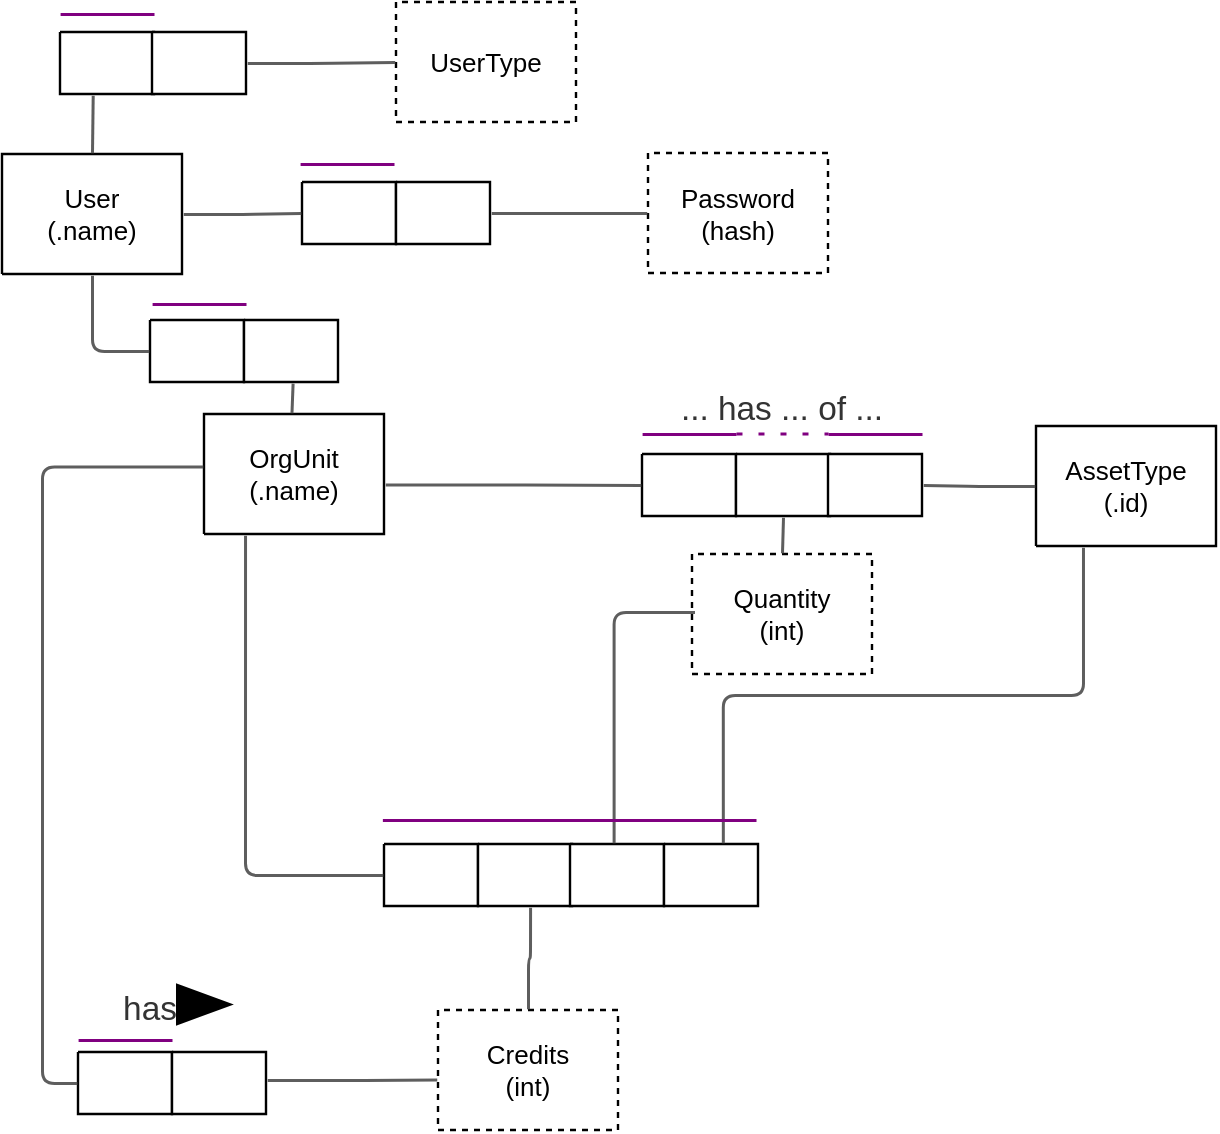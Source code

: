 <mxfile version="14.5.3" type="github"><diagram id="4xDrk-c8I_BD5ucDnmGU" name="Page-1"><mxGraphModel dx="878" dy="456" grid="1" gridSize="10" guides="1" tooltips="1" connect="1" arrows="1" fold="1" page="1" pageScale="1" pageWidth="827" pageHeight="1169" math="0" shadow="0"><root><mxCell id="0"/><mxCell id="1" parent="0"/><UserObject label="... has ... of ..." lucidchartObjectId="GAUo3a5jdaiz" id="cci7vfsGfOAvyLnjox6C-1"><mxCell style="html=1;overflow=block;blockSpacing=1;whiteSpace=wrap;strokeColor=none;fillColor=none;whiteSpace=wrap;fontSize=16.7;fontColor=#333333;spacing=0;strokeOpacity=100;rounded=1;absoluteArcSize=1;arcSize=9;strokeWidth=2.3;" vertex="1" parent="1"><mxGeometry x="435" y="225" width="180" height="45" as="geometry"/></mxCell></UserObject><UserObject label="has" lucidchartObjectId="yBUoh3BoLTmM" id="cci7vfsGfOAvyLnjox6C-2"><mxCell style="html=1;overflow=block;blockSpacing=1;whiteSpace=wrap;strokeColor=none;fillColor=none;whiteSpace=wrap;fontSize=16.7;fontColor=#333333;spacing=0;strokeOpacity=100;rounded=1;absoluteArcSize=1;arcSize=9;strokeWidth=2.3;" vertex="1" parent="1"><mxGeometry x="173" y="525" width="72" height="45" as="geometry"/></mxCell></UserObject><mxCell id="cci7vfsGfOAvyLnjox6C-3" value="" style="group;html=1;" vertex="1" parent="1"><mxGeometry x="285" y="134" width="47" height="31" as="geometry"/></mxCell><mxCell id="cci7vfsGfOAvyLnjox6C-4" value="" style="shape=stencil(UzV2Ls5ILEhVNTIoLinKz04tz0wpyVA1dlE1MsrMy0gtyiwBslSNXVWNndPyi1LTi/JL81Ig/IJEkEoQKze/DGRCBUSfAUiHkUElMs8NojAnMw+nQkMDPEphkmQpJtoJKAqBDIQP0zJzciABhCyPHiJAIUhoGrsCAA==);whiteSpace=wrap;fontSize=13;fillOpacity=100;strokeWidth=1.2;whiteSpace=wrap;spacing=0;rounded=1;absoluteArcSize=1;arcSize=1.2;" vertex="1" parent="cci7vfsGfOAvyLnjox6C-3"><mxGeometry width="47" height="31" relative="1" as="geometry"/></mxCell><mxCell id="cci7vfsGfOAvyLnjox6C-5" value="" style="group;html=1;" vertex="1" parent="1"><mxGeometry x="332" y="134" width="47" height="31" as="geometry"/></mxCell><mxCell id="cci7vfsGfOAvyLnjox6C-6" value="" style="shape=stencil(UzV2Ls5ILEhVNTIoLinKz04tz0wpyVA1dlE1MsrMy0gtyiwBslSNXVWNndPyi1LTi/JL81Ig/IJEkEoQKze/DGRCBUSfAUiHkUElMs8NojAnMw+nQkMDPEphkmQpJtoJKAqBDIQP0zJzciABhCyPHiJAIUhoGrsCAA==);whiteSpace=wrap;fontSize=13;fillOpacity=100;strokeWidth=1.2;whiteSpace=wrap;spacing=0;rounded=1;absoluteArcSize=1;arcSize=1.2;" vertex="1" parent="cci7vfsGfOAvyLnjox6C-5"><mxGeometry width="47" height="31" relative="1" as="geometry"/></mxCell><mxCell id="cci7vfsGfOAvyLnjox6C-7" value="" style="group;html=1;" vertex="1" parent="1"><mxGeometry x="135" y="120" width="90" height="60" as="geometry"/></mxCell><mxCell id="cci7vfsGfOAvyLnjox6C-8" value="" style="shape=stencil(nZBLDoAgDERP0z3SIyjew0SURgSD+Lu9kMZoXLhwN9O+tukAlrNpJg1SzDH4QW/URgNYgZTkjA4UkwJUgGXng+6DX1zLfmoymdXo17xh5zmRJ6Q42BWCfc2oJfdAr+Yv+AP9Cb7OJ3H/2JG1HNGz/84klThPVCc=);whiteSpace=wrap;fontSize=13;fillOpacity=100;strokeWidth=1.2;whiteSpace=wrap;spacing=0;rounded=1;absoluteArcSize=1;arcSize=36;" vertex="1" parent="cci7vfsGfOAvyLnjox6C-7"><mxGeometry width="90" height="60" relative="1" as="geometry"/></mxCell><mxCell id="cci7vfsGfOAvyLnjox6C-9" value="User&#10;(.name)" style="strokeColor=none;fillColor=none;overflow=visible;whiteSpace=wrap;fontSize=13;whiteSpace=wrap;spacing=0;fillOpacity=100;rounded=1;absoluteArcSize=1;arcSize=36;strokeWidth=1.2;whiteSpace=wrap;" vertex="1" parent="cci7vfsGfOAvyLnjox6C-7"><mxGeometry x="0.188" y="0.222" width="56.16" height="33.36" relative="1" as="geometry"/></mxCell><mxCell id="cci7vfsGfOAvyLnjox6C-10" value="" style="group;html=1;" vertex="1" parent="1"><mxGeometry x="458" y="119.5" width="90" height="60" as="geometry"/></mxCell><mxCell id="cci7vfsGfOAvyLnjox6C-11" value="" style="shape=stencil(nZBLDoAgDERP0z3SIyjew0SURgSD+Lu9kMZoXLhwN9O+tukAlrNpJg1SzDH4QW/URgNYgZTkjA4UkwJUgGXng+6DX1zLfmoymdXo17xh5zmRJ6Q42BWCfc2oJfdAr+Yv+AP9Cb7OJ3H/2JG1HNGz/84klThPVCc=);whiteSpace=wrap;fontSize=13;fillOpacity=100;strokeWidth=1.2;whiteSpace=wrap;spacing=0;rounded=1;absoluteArcSize=1;arcSize=36;dashed=1;fixDash=1;" vertex="1" parent="cci7vfsGfOAvyLnjox6C-10"><mxGeometry width="90" height="60" relative="1" as="geometry"/></mxCell><mxCell id="cci7vfsGfOAvyLnjox6C-12" value="Password&#10;(hash)" style="strokeColor=none;fillColor=none;overflow=visible;whiteSpace=wrap;fontSize=13;whiteSpace=wrap;spacing=0;fillOpacity=100;rounded=1;absoluteArcSize=1;arcSize=36;dashed=1;fixDash=1;strokeWidth=1.2;whiteSpace=wrap;" vertex="1" parent="cci7vfsGfOAvyLnjox6C-10"><mxGeometry x="0.188" y="0.222" width="56.16" height="33.36" relative="1" as="geometry"/></mxCell><mxCell id="cci7vfsGfOAvyLnjox6C-13" value="" style="group;html=1;" vertex="1" parent="1"><mxGeometry x="332" y="44" width="90" height="60" as="geometry"/></mxCell><mxCell id="cci7vfsGfOAvyLnjox6C-14" value="" style="shape=stencil(nZBLDoAgDERP0z3SIyjew0SURgSD+Lu9kMZoXLhwN9O+tukAlrNpJg1SzDH4QW/URgNYgZTkjA4UkwJUgGXng+6DX1zLfmoymdXo17xh5zmRJ6Q42BWCfc2oJfdAr+Yv+AP9Cb7OJ3H/2JG1HNGz/84klThPVCc=);whiteSpace=wrap;fontSize=13;fillOpacity=100;strokeWidth=1.2;whiteSpace=wrap;spacing=0;rounded=1;absoluteArcSize=1;arcSize=36;dashed=1;fixDash=1;" vertex="1" parent="cci7vfsGfOAvyLnjox6C-13"><mxGeometry width="90" height="60" relative="1" as="geometry"/></mxCell><mxCell id="cci7vfsGfOAvyLnjox6C-15" value="UserType" style="strokeColor=none;fillColor=none;overflow=visible;whiteSpace=wrap;fontSize=13;whiteSpace=wrap;spacing=0;fillOpacity=100;rounded=1;absoluteArcSize=1;arcSize=36;dashed=1;fixDash=1;strokeWidth=1.2;whiteSpace=wrap;" vertex="1" parent="cci7vfsGfOAvyLnjox6C-13"><mxGeometry x="0.188" y="0.222" width="56.16" height="33.36" relative="1" as="geometry"/></mxCell><mxCell id="cci7vfsGfOAvyLnjox6C-16" value="" style="group;html=1;" vertex="1" parent="1"><mxGeometry x="164" y="59" width="47" height="31" as="geometry"/></mxCell><mxCell id="cci7vfsGfOAvyLnjox6C-17" value="" style="shape=stencil(UzV2Ls5ILEhVNTIoLinKz04tz0wpyVA1dlE1MsrMy0gtyiwBslSNXVWNndPyi1LTi/JL81Ig/IJEkEoQKze/DGRCBUSfAUiHkUElMs8NojAnMw+nQkMDPEphkmQpJtoJKAqBDIQP0zJzciABhCyPHiJAIUhoGrsCAA==);whiteSpace=wrap;fontSize=13;fillOpacity=100;strokeWidth=1.2;whiteSpace=wrap;spacing=0;rounded=1;absoluteArcSize=1;arcSize=1.2;" vertex="1" parent="cci7vfsGfOAvyLnjox6C-16"><mxGeometry width="47" height="31" relative="1" as="geometry"/></mxCell><mxCell id="cci7vfsGfOAvyLnjox6C-18" value="" style="group;html=1;" vertex="1" parent="1"><mxGeometry x="210" y="59" width="47" height="31" as="geometry"/></mxCell><mxCell id="cci7vfsGfOAvyLnjox6C-19" value="" style="shape=stencil(UzV2Ls5ILEhVNTIoLinKz04tz0wpyVA1dlE1MsrMy0gtyiwBslSNXVWNndPyi1LTi/JL81Ig/IJEkEoQKze/DGRCBUSfAUiHkUElMs8NojAnMw+nQkMDPEphkmQpJtoJKAqBDIQP0zJzciABhCyPHiJAIUhoGrsCAA==);whiteSpace=wrap;fontSize=13;fillOpacity=100;strokeWidth=1.2;whiteSpace=wrap;spacing=0;rounded=1;absoluteArcSize=1;arcSize=1.2;" vertex="1" parent="cci7vfsGfOAvyLnjox6C-18"><mxGeometry width="47" height="31" relative="1" as="geometry"/></mxCell><UserObject label="" lucidchartObjectId="wpUodiBZmsWQ" id="cci7vfsGfOAvyLnjox6C-20"><mxCell style="html=1;jettySize=18;whiteSpace=wrap;fontSize=13;strokeColor=#5E5E5E;strokeWidth=1.5;rounded=1;arcSize=12;edgeStyle=orthogonalEdgeStyle;startArrow=none;;endArrow=none;;exitX=1.007;exitY=0.5;exitPerimeter=0;entryX=-0.013;entryY=0.5;entryPerimeter=0;" edge="1" parent="1" source="cci7vfsGfOAvyLnjox6C-7" target="cci7vfsGfOAvyLnjox6C-3"><mxGeometry width="100" height="100" relative="1" as="geometry"><Array as="points"/></mxGeometry></mxCell></UserObject><UserObject label="" lucidchartObjectId="XpUoNl3l4ifS" id="cci7vfsGfOAvyLnjox6C-21"><mxCell style="html=1;jettySize=18;whiteSpace=wrap;fontSize=13;strokeColor=#5e5e5e;strokeOpacity=100;strokeWidth=1.5;rounded=1;arcSize=12;edgeStyle=orthogonalEdgeStyle;startArrow=none;;endArrow=none;;exitX=1.013;exitY=0.5;exitPerimeter=0;entryX=-0.007;entryY=0.5;entryPerimeter=0;" edge="1" parent="1" source="cci7vfsGfOAvyLnjox6C-5" target="cci7vfsGfOAvyLnjox6C-10"><mxGeometry width="100" height="100" relative="1" as="geometry"><Array as="points"/></mxGeometry></mxCell></UserObject><UserObject label="" lucidchartObjectId="2pUoSjS_FtsD" id="cci7vfsGfOAvyLnjox6C-22"><mxCell style="html=1;jettySize=18;whiteSpace=wrap;fontSize=13;strokeColor=#5e5e5e;strokeOpacity=100;strokeWidth=1.5;rounded=1;arcSize=12;edgeStyle=orthogonalEdgeStyle;startArrow=none;;endArrow=none;;exitX=0.5;exitY=-0.01;exitPerimeter=0;entryX=0.348;entryY=1.019;entryPerimeter=0;" edge="1" parent="1" source="cci7vfsGfOAvyLnjox6C-7" target="cci7vfsGfOAvyLnjox6C-16"><mxGeometry width="100" height="100" relative="1" as="geometry"><Array as="points"/></mxGeometry></mxCell></UserObject><UserObject label="" lucidchartObjectId="_pUo.dQQp8Nm" id="cci7vfsGfOAvyLnjox6C-23"><mxCell style="html=1;jettySize=18;whiteSpace=wrap;fontSize=13;strokeColor=#5e5e5e;strokeOpacity=100;strokeWidth=1.5;rounded=1;arcSize=12;edgeStyle=orthogonalEdgeStyle;startArrow=none;;endArrow=none;;exitX=1.013;exitY=0.5;exitPerimeter=0;entryX=-0.007;entryY=0.5;entryPerimeter=0;" edge="1" parent="1" source="cci7vfsGfOAvyLnjox6C-18" target="cci7vfsGfOAvyLnjox6C-13"><mxGeometry width="100" height="100" relative="1" as="geometry"><Array as="points"/></mxGeometry></mxCell></UserObject><mxCell id="cci7vfsGfOAvyLnjox6C-24" value="" style="group;html=1;" vertex="1" parent="1"><mxGeometry x="236" y="250" width="90" height="60" as="geometry"/></mxCell><mxCell id="cci7vfsGfOAvyLnjox6C-25" value="" style="shape=stencil(nZBLDoAgDERP0z3SIyjew0SURgSD+Lu9kMZoXLhwN9O+tukAlrNpJg1SzDH4QW/URgNYgZTkjA4UkwJUgGXng+6DX1zLfmoymdXo17xh5zmRJ6Q42BWCfc2oJfdAr+Yv+AP9Cb7OJ3H/2JG1HNGz/84klThPVCc=);whiteSpace=wrap;fontSize=13;fillOpacity=100;strokeWidth=1.2;whiteSpace=wrap;spacing=0;rounded=1;absoluteArcSize=1;arcSize=36;" vertex="1" parent="cci7vfsGfOAvyLnjox6C-24"><mxGeometry width="90" height="60" relative="1" as="geometry"/></mxCell><mxCell id="cci7vfsGfOAvyLnjox6C-26" value="OrgUnit&#10;(.name)" style="strokeColor=none;fillColor=none;overflow=visible;whiteSpace=wrap;fontSize=13;whiteSpace=wrap;spacing=0;fillOpacity=100;rounded=1;absoluteArcSize=1;arcSize=36;strokeWidth=1.2;whiteSpace=wrap;" vertex="1" parent="cci7vfsGfOAvyLnjox6C-24"><mxGeometry x="0.188" y="0.222" width="56.16" height="33.36" relative="1" as="geometry"/></mxCell><mxCell id="cci7vfsGfOAvyLnjox6C-27" value="" style="group;html=1;" vertex="1" parent="1"><mxGeometry x="209" y="203" width="47" height="31" as="geometry"/></mxCell><mxCell id="cci7vfsGfOAvyLnjox6C-28" value="" style="shape=stencil(UzV2Ls5ILEhVNTIoLinKz04tz0wpyVA1dlE1MsrMy0gtyiwBslSNXVWNndPyi1LTi/JL81Ig/IJEkEoQKze/DGRCBUSfAUiHkUElMs8NojAnMw+nQkMDPEphkmQpJtoJKAqBDIQP0zJzciABhCyPHiJAIUhoGrsCAA==);whiteSpace=wrap;fontSize=13;fillOpacity=100;strokeWidth=1.2;whiteSpace=wrap;spacing=0;rounded=1;absoluteArcSize=1;arcSize=1.2;" vertex="1" parent="cci7vfsGfOAvyLnjox6C-27"><mxGeometry width="47" height="31" relative="1" as="geometry"/></mxCell><mxCell id="cci7vfsGfOAvyLnjox6C-29" value="" style="group;html=1;" vertex="1" parent="1"><mxGeometry x="256" y="203" width="47" height="31" as="geometry"/></mxCell><mxCell id="cci7vfsGfOAvyLnjox6C-30" value="" style="shape=stencil(UzV2Ls5ILEhVNTIoLinKz04tz0wpyVA1dlE1MsrMy0gtyiwBslSNXVWNndPyi1LTi/JL81Ig/IJEkEoQKze/DGRCBUSfAUiHkUElMs8NojAnMw+nQkMDPEphkmQpJtoJKAqBDIQP0zJzciABhCyPHiJAIUhoGrsCAA==);whiteSpace=wrap;fontSize=13;fillOpacity=100;strokeWidth=1.2;whiteSpace=wrap;spacing=0;rounded=1;absoluteArcSize=1;arcSize=1.2;" vertex="1" parent="cci7vfsGfOAvyLnjox6C-29"><mxGeometry width="47" height="31" relative="1" as="geometry"/></mxCell><UserObject label="" lucidchartObjectId="AqUoGlhD3~EB" id="cci7vfsGfOAvyLnjox6C-31"><mxCell style="html=1;jettySize=18;whiteSpace=wrap;fontSize=13;strokeColor=#5e5e5e;strokeOpacity=100;strokeWidth=1.5;rounded=1;arcSize=12;edgeStyle=orthogonalEdgeStyle;startArrow=none;;endArrow=none;;exitX=0.5;exitY=1.01;exitPerimeter=0;entryX=-0.013;entryY=0.5;entryPerimeter=0;" edge="1" parent="1" source="cci7vfsGfOAvyLnjox6C-7" target="cci7vfsGfOAvyLnjox6C-27"><mxGeometry width="100" height="100" relative="1" as="geometry"><Array as="points"/></mxGeometry></mxCell></UserObject><UserObject label="" lucidchartObjectId="CqUoW1-_6A-1" id="cci7vfsGfOAvyLnjox6C-32"><mxCell style="html=1;jettySize=18;whiteSpace=wrap;fontSize=13;strokeColor=#5e5e5e;strokeOpacity=100;strokeWidth=1.5;rounded=1;arcSize=12;edgeStyle=orthogonalEdgeStyle;startArrow=none;;endArrow=none;;exitX=0.517;exitY=1.019;exitPerimeter=0;entryX=0.486;entryY=-0.01;entryPerimeter=0;" edge="1" parent="1" source="cci7vfsGfOAvyLnjox6C-29" target="cci7vfsGfOAvyLnjox6C-24"><mxGeometry width="100" height="100" relative="1" as="geometry"><Array as="points"/></mxGeometry></mxCell></UserObject><mxCell id="cci7vfsGfOAvyLnjox6C-33" value="" style="group;html=1;" vertex="1" parent="1"><mxGeometry x="173" y="569" width="47" height="31" as="geometry"/></mxCell><mxCell id="cci7vfsGfOAvyLnjox6C-34" value="" style="shape=stencil(UzV2Ls5ILEhVNTIoLinKz04tz0wpyVA1dlE1MsrMy0gtyiwBslSNXVWNndPyi1LTi/JL81Ig/IJEkEoQKze/DGRCBUSfAUiHkUElMs8NojAnMw+nQkMDPEphkmQpJtoJKAqBDIQP0zJzciABhCyPHiJAIUhoGrsCAA==);whiteSpace=wrap;fontSize=13;fillOpacity=100;strokeWidth=1.2;whiteSpace=wrap;spacing=0;rounded=1;absoluteArcSize=1;arcSize=1.2;" vertex="1" parent="cci7vfsGfOAvyLnjox6C-33"><mxGeometry width="47" height="31" relative="1" as="geometry"/></mxCell><mxCell id="cci7vfsGfOAvyLnjox6C-35" value="" style="group;html=1;" vertex="1" parent="1"><mxGeometry x="220" y="569" width="47" height="31" as="geometry"/></mxCell><mxCell id="cci7vfsGfOAvyLnjox6C-36" value="" style="shape=stencil(UzV2Ls5ILEhVNTIoLinKz04tz0wpyVA1dlE1MsrMy0gtyiwBslSNXVWNndPyi1LTi/JL81Ig/IJEkEoQKze/DGRCBUSfAUiHkUElMs8NojAnMw+nQkMDPEphkmQpJtoJKAqBDIQP0zJzciABhCyPHiJAIUhoGrsCAA==);whiteSpace=wrap;fontSize=13;fillOpacity=100;strokeWidth=1.2;whiteSpace=wrap;spacing=0;rounded=1;absoluteArcSize=1;arcSize=1.2;" vertex="1" parent="cci7vfsGfOAvyLnjox6C-35"><mxGeometry width="47" height="31" relative="1" as="geometry"/></mxCell><UserObject label="" lucidchartObjectId="urUoFV95wwJ4" id="cci7vfsGfOAvyLnjox6C-37"><mxCell style="html=1;jettySize=18;whiteSpace=wrap;fontSize=13;strokeColor=#5e5e5e;strokeOpacity=100;strokeWidth=1.5;rounded=1;arcSize=12;edgeStyle=orthogonalEdgeStyle;startArrow=none;;endArrow=none;;exitX=-0.007;exitY=0.438;exitPerimeter=0;entryX=-0.013;entryY=0.5;entryPerimeter=0;" edge="1" parent="1" source="cci7vfsGfOAvyLnjox6C-24" target="cci7vfsGfOAvyLnjox6C-33"><mxGeometry width="100" height="100" relative="1" as="geometry"><Array as="points"/></mxGeometry></mxCell></UserObject><mxCell id="cci7vfsGfOAvyLnjox6C-38" value="" style="group;html=1;" vertex="1" parent="1"><mxGeometry x="353" y="548" width="90" height="60" as="geometry"/></mxCell><mxCell id="cci7vfsGfOAvyLnjox6C-39" value="" style="shape=stencil(nZBLDoAgDERP0z3SIyjew0SURgSD+Lu9kMZoXLhwN9O+tukAlrNpJg1SzDH4QW/URgNYgZTkjA4UkwJUgGXng+6DX1zLfmoymdXo17xh5zmRJ6Q42BWCfc2oJfdAr+Yv+AP9Cb7OJ3H/2JG1HNGz/84klThPVCc=);whiteSpace=wrap;fontSize=13;fillOpacity=100;strokeWidth=1.2;whiteSpace=wrap;spacing=0;rounded=1;absoluteArcSize=1;arcSize=36;dashed=1;fixDash=1;" vertex="1" parent="cci7vfsGfOAvyLnjox6C-38"><mxGeometry width="90" height="60" relative="1" as="geometry"/></mxCell><mxCell id="cci7vfsGfOAvyLnjox6C-40" value="Credits&#10;(int)" style="strokeColor=none;fillColor=none;overflow=visible;whiteSpace=wrap;fontSize=13;whiteSpace=wrap;spacing=0;fillOpacity=100;rounded=1;absoluteArcSize=1;arcSize=36;dashed=1;fixDash=1;strokeWidth=1.2;whiteSpace=wrap;" vertex="1" parent="cci7vfsGfOAvyLnjox6C-38"><mxGeometry x="0.188" y="0.222" width="56.16" height="33.36" relative="1" as="geometry"/></mxCell><UserObject label="" lucidchartObjectId="MrUospK7TK_g" id="cci7vfsGfOAvyLnjox6C-41"><mxCell style="html=1;jettySize=18;whiteSpace=wrap;fontSize=13;strokeColor=#5e5e5e;strokeOpacity=100;strokeWidth=1.5;rounded=1;arcSize=12;edgeStyle=orthogonalEdgeStyle;startArrow=none;;endArrow=none;;exitX=1.013;exitY=0.45;exitPerimeter=0;entryX=-0.007;entryY=0.579;entryPerimeter=0;" edge="1" parent="1" source="cci7vfsGfOAvyLnjox6C-35" target="cci7vfsGfOAvyLnjox6C-38"><mxGeometry width="100" height="100" relative="1" as="geometry"><Array as="points"/></mxGeometry></mxCell></UserObject><mxCell id="cci7vfsGfOAvyLnjox6C-42" value="" style="group;dropTarget=0;" vertex="1" parent="1"><mxGeometry x="455" y="270" width="140" height="31" as="geometry"/></mxCell><mxCell id="cci7vfsGfOAvyLnjox6C-43" value="" style="group;html=1;" vertex="1" parent="cci7vfsGfOAvyLnjox6C-42"><mxGeometry width="47" height="31" as="geometry"/></mxCell><mxCell id="cci7vfsGfOAvyLnjox6C-44" value="" style="shape=stencil(UzV2Ls5ILEhVNTIoLinKz04tz0wpyVA1dlE1MsrMy0gtyiwBslSNXVWNndPyi1LTi/JL81Ig/IJEkEoQKze/DGRCBUSfAUiHkUElMs8NojAnMw+nQkMDPEphkmQpJtoJKAqBDIQP0zJzciABhCyPHiJAIUhoGrsCAA==);whiteSpace=wrap;fontSize=13;fillOpacity=100;strokeWidth=1.2;whiteSpace=wrap;spacing=0;rounded=1;absoluteArcSize=1;arcSize=1.2;" vertex="1" parent="cci7vfsGfOAvyLnjox6C-43"><mxGeometry width="47" height="31" relative="1" as="geometry"/></mxCell><mxCell id="cci7vfsGfOAvyLnjox6C-45" value="" style="group;html=1;" vertex="1" parent="cci7vfsGfOAvyLnjox6C-42"><mxGeometry x="47" width="47" height="31" as="geometry"/></mxCell><mxCell id="cci7vfsGfOAvyLnjox6C-46" value="" style="shape=stencil(UzV2Ls5ILEhVNTIoLinKz04tz0wpyVA1dlE1MsrMy0gtyiwBslSNXVWNndPyi1LTi/JL81Ig/IJEkEoQKze/DGRCBUSfAUiHkUElMs8NojAnMw+nQkMDPEphkmQpJtoJKAqBDIQP0zJzciABhCyPHiJAIUhoGrsCAA==);whiteSpace=wrap;fontSize=13;fillOpacity=100;strokeWidth=1.2;whiteSpace=wrap;spacing=0;rounded=1;absoluteArcSize=1;arcSize=1.2;" vertex="1" parent="cci7vfsGfOAvyLnjox6C-45"><mxGeometry width="47" height="31" relative="1" as="geometry"/></mxCell><mxCell id="cci7vfsGfOAvyLnjox6C-47" value="" style="group;html=1;" vertex="1" parent="cci7vfsGfOAvyLnjox6C-42"><mxGeometry x="93" width="47" height="31" as="geometry"/></mxCell><mxCell id="cci7vfsGfOAvyLnjox6C-48" value="" style="shape=stencil(UzV2Ls5ILEhVNTIoLinKz04tz0wpyVA1dlE1MsrMy0gtyiwBslSNXVWNndPyi1LTi/JL81Ig/IJEkEoQKze/DGRCBUSfAUiHkUElMs8NojAnMw+nQkMDPEphkmQpJtoJKAqBDIQP0zJzciABhCyPHiJAIUhoGrsCAA==);whiteSpace=wrap;fontSize=13;fillOpacity=100;strokeWidth=1.2;whiteSpace=wrap;spacing=0;rounded=1;absoluteArcSize=1;arcSize=1.2;" vertex="1" parent="cci7vfsGfOAvyLnjox6C-47"><mxGeometry width="47" height="31" relative="1" as="geometry"/></mxCell><mxCell id="cci7vfsGfOAvyLnjox6C-49" value="" style="group;html=1;" vertex="1" parent="1"><mxGeometry x="652" y="256" width="90" height="60" as="geometry"/></mxCell><mxCell id="cci7vfsGfOAvyLnjox6C-50" value="" style="shape=stencil(nZBLDoAgDERP0z3SIyjew0SURgSD+Lu9kMZoXLhwN9O+tukAlrNpJg1SzDH4QW/URgNYgZTkjA4UkwJUgGXng+6DX1zLfmoymdXo17xh5zmRJ6Q42BWCfc2oJfdAr+Yv+AP9Cb7OJ3H/2JG1HNGz/84klThPVCc=);whiteSpace=wrap;fontSize=13;fillOpacity=100;strokeWidth=1.2;whiteSpace=wrap;spacing=0;rounded=1;absoluteArcSize=1;arcSize=36;" vertex="1" parent="cci7vfsGfOAvyLnjox6C-49"><mxGeometry width="90" height="60" relative="1" as="geometry"/></mxCell><mxCell id="cci7vfsGfOAvyLnjox6C-51" value="AssetType&#10;(.id)" style="strokeColor=none;fillColor=none;overflow=visible;whiteSpace=wrap;fontSize=13;whiteSpace=wrap;spacing=0;fillOpacity=100;rounded=1;absoluteArcSize=1;arcSize=36;strokeWidth=1.2;whiteSpace=wrap;" vertex="1" parent="cci7vfsGfOAvyLnjox6C-49"><mxGeometry x="0.188" y="0.222" width="56.16" height="33.36" relative="1" as="geometry"/></mxCell><mxCell id="cci7vfsGfOAvyLnjox6C-52" value="" style="group;html=1;" vertex="1" parent="1"><mxGeometry x="480" y="320" width="90" height="60" as="geometry"/></mxCell><mxCell id="cci7vfsGfOAvyLnjox6C-53" value="" style="shape=stencil(nZBLDoAgDERP0z3SIyjew0SURgSD+Lu9kMZoXLhwN9O+tukAlrNpJg1SzDH4QW/URgNYgZTkjA4UkwJUgGXng+6DX1zLfmoymdXo17xh5zmRJ6Q42BWCfc2oJfdAr+Yv+AP9Cb7OJ3H/2JG1HNGz/84klThPVCc=);whiteSpace=wrap;fontSize=13;fillOpacity=100;strokeWidth=1.2;whiteSpace=wrap;spacing=0;rounded=1;absoluteArcSize=1;arcSize=36;dashed=1;fixDash=1;" vertex="1" parent="cci7vfsGfOAvyLnjox6C-52"><mxGeometry width="90" height="60" relative="1" as="geometry"/></mxCell><mxCell id="cci7vfsGfOAvyLnjox6C-54" value="Quantity&#10;(int)" style="strokeColor=none;fillColor=none;overflow=visible;whiteSpace=wrap;fontSize=13;whiteSpace=wrap;spacing=0;fillOpacity=100;rounded=1;absoluteArcSize=1;arcSize=36;dashed=1;fixDash=1;strokeWidth=1.2;whiteSpace=wrap;" vertex="1" parent="cci7vfsGfOAvyLnjox6C-52"><mxGeometry x="0.188" y="0.222" width="56.16" height="33.36" relative="1" as="geometry"/></mxCell><UserObject label="" lucidchartObjectId="otUobNhH72aN" id="cci7vfsGfOAvyLnjox6C-55"><mxCell style="html=1;jettySize=18;whiteSpace=wrap;fontSize=13;strokeColor=#5e5e5e;strokeOpacity=100;strokeWidth=1.5;rounded=1;arcSize=12;edgeStyle=orthogonalEdgeStyle;startArrow=none;;endArrow=none;;exitX=0.5;exitY=-0.01;exitPerimeter=0;entryX=0.5;entryY=1.019;entryPerimeter=0;" edge="1" parent="1" source="cci7vfsGfOAvyLnjox6C-52" target="cci7vfsGfOAvyLnjox6C-45"><mxGeometry width="100" height="100" relative="1" as="geometry"><Array as="points"/></mxGeometry></mxCell></UserObject><UserObject label="" lucidchartObjectId="stUoQ4mwAajB" id="cci7vfsGfOAvyLnjox6C-56"><mxCell style="html=1;jettySize=18;whiteSpace=wrap;fontSize=13;strokeColor=#5e5e5e;strokeOpacity=100;strokeWidth=1.5;rounded=1;arcSize=12;edgeStyle=orthogonalEdgeStyle;startArrow=none;;endArrow=none;;exitX=1.007;exitY=0.587;exitPerimeter=0;entryX=-0.013;entryY=0.5;entryPerimeter=0;" edge="1" parent="1" source="cci7vfsGfOAvyLnjox6C-24" target="cci7vfsGfOAvyLnjox6C-43"><mxGeometry width="100" height="100" relative="1" as="geometry"><Array as="points"/></mxGeometry></mxCell></UserObject><UserObject label="" lucidchartObjectId="wtUo6aksbGxe" id="cci7vfsGfOAvyLnjox6C-57"><mxCell style="html=1;jettySize=18;whiteSpace=wrap;fontSize=13;strokeColor=#5e5e5e;strokeOpacity=100;strokeWidth=1.5;rounded=1;arcSize=12;edgeStyle=orthogonalEdgeStyle;startArrow=none;;endArrow=none;;exitX=-0.007;exitY=0.5;exitPerimeter=0;entryX=1.013;entryY=0.5;entryPerimeter=0;" edge="1" parent="1" source="cci7vfsGfOAvyLnjox6C-49" target="cci7vfsGfOAvyLnjox6C-47"><mxGeometry width="100" height="100" relative="1" as="geometry"><Array as="points"/></mxGeometry></mxCell></UserObject><mxCell id="cci7vfsGfOAvyLnjox6C-58" value="" style="group;html=1;" vertex="1" parent="1"><mxGeometry x="455" y="260" width="47" height="1" as="geometry"/></mxCell><mxCell id="cci7vfsGfOAvyLnjox6C-59" value="" style="shape=stencil(dY9dDoQgDIRP09dNoUdQ9x4kojSyYJD98faCNdFs4ttM+7WdAjWLM7MFjUtOcbJf7rMDakFrDs4mzkUBdUDNEJMdU3yHXvxsKlnVK37qhp/M4UPVGY3r4Xf3FNRzuKAK8R4t4jwxsPeS8Nr/j1RK8g51Gw==);whiteSpace=wrap;fontSize=13;strokeColor=#800080;fillOpacity=0;fillColor=#ffffff;strokeWidth=1.5;whiteSpace=wrap;spacing=0;rounded=1;absoluteArcSize=1;arcSize=1.2;" vertex="1" parent="cci7vfsGfOAvyLnjox6C-58"><mxGeometry width="47" height="1" relative="1" as="geometry"/></mxCell><mxCell id="cci7vfsGfOAvyLnjox6C-60" value="" style="shape=stencil(fY9LDoAgDERP061BumLt5x4mojQiGMTf7YV0oXHhbqZ9baeA1Wq6RYMUawx+0gf10QDWICU5owPFpAAbwGrwQY/Bb65nv3SZzGr2e95w8pzIE1Jc7ErBvmXUknuhShXqj07iuTKQtRzy3f+mSiX+CJsb);whiteSpace=wrap;fontSize=13;strokeOpacity=0;fillOpacity=0;fillColor=#ffffff;strokeWidth=1.5;whiteSpace=wrap;spacing=0;rounded=1;absoluteArcSize=1;arcSize=1.2;" vertex="1" parent="cci7vfsGfOAvyLnjox6C-58"><mxGeometry width="47" height="1" relative="1" as="geometry"/></mxCell><mxCell id="cci7vfsGfOAvyLnjox6C-61" value="" style="group;html=1;" vertex="1" parent="1"><mxGeometry x="548" y="260" width="47" height="1" as="geometry"/></mxCell><mxCell id="cci7vfsGfOAvyLnjox6C-62" value="" style="shape=stencil(dY9dDoQgDIRP09dNoUdQ9x4kojSyYJD98faCNdFs4ttM+7WdAjWLM7MFjUtOcbJf7rMDakFrDs4mzkUBdUDNEJMdU3yHXvxsKlnVK37qhp/M4UPVGY3r4Xf3FNRzuKAK8R4t4jwxsPeS8Nr/j1RK8g51Gw==);whiteSpace=wrap;fontSize=13;strokeColor=#800080;fillOpacity=0;fillColor=#ffffff;strokeWidth=1.5;whiteSpace=wrap;spacing=0;rounded=1;absoluteArcSize=1;arcSize=1.2;" vertex="1" parent="cci7vfsGfOAvyLnjox6C-61"><mxGeometry width="47" height="1" relative="1" as="geometry"/></mxCell><mxCell id="cci7vfsGfOAvyLnjox6C-63" value="" style="shape=stencil(fY9LDoAgDERP061BumLt5x4mojQiGMTf7YV0oXHhbqZ9baeA1Wq6RYMUawx+0gf10QDWICU5owPFpAAbwGrwQY/Bb65nv3SZzGr2e95w8pzIE1Jc7ErBvmXUknuhShXqj07iuTKQtRzy3f+mSiX+CJsb);whiteSpace=wrap;fontSize=13;strokeOpacity=0;fillOpacity=0;fillColor=#ffffff;strokeWidth=1.5;whiteSpace=wrap;spacing=0;rounded=1;absoluteArcSize=1;arcSize=1.2;" vertex="1" parent="cci7vfsGfOAvyLnjox6C-61"><mxGeometry width="47" height="1" relative="1" as="geometry"/></mxCell><UserObject label="" lucidchartObjectId="JzUoSvtOLxQg" id="cci7vfsGfOAvyLnjox6C-64"><mxCell style="html=1;jettySize=18;whiteSpace=wrap;fontSize=13;strokeColor=#800080;strokeOpacity=100;dashed=1;fixDash=1;dashPattern=3 8;strokeWidth=1.5;rounded=1;arcSize=0;edgeStyle=orthogonalEdgeStyle;startArrow=none;;endArrow=none;;exitX=1;exitY=-0.232;exitPerimeter=0;entryX=0.001;entryY=-0.232;entryPerimeter=0;" edge="1" parent="1" source="cci7vfsGfOAvyLnjox6C-58" target="cci7vfsGfOAvyLnjox6C-61"><mxGeometry width="100" height="100" relative="1" as="geometry"><Array as="points"><mxPoint x="520" y="260"/><mxPoint x="520" y="260"/></Array></mxGeometry></mxCell></UserObject><UserObject label="" lucidchartObjectId="EBUo8RcjoxGg" id="cci7vfsGfOAvyLnjox6C-65"><mxCell style="html=1;overflow=block;blockSpacing=1;whiteSpace=wrap;shape=mxgraph.basic.acute_triangle;dx=0.5;anchorPointDirection=0;whiteSpace=wrap;fontSize=13;spacing=3.8;strokeOpacity=100;fillOpacity=100;rotation=90;fillColor=#000000;strokeWidth=1.5;" vertex="1" parent="1"><mxGeometry x="226" y="532" width="19" height="26" as="geometry"/></mxCell></UserObject><mxCell id="cci7vfsGfOAvyLnjox6C-66" value="" style="group;html=1;" vertex="1" parent="1"><mxGeometry x="173" y="563" width="47" height="1" as="geometry"/></mxCell><mxCell id="cci7vfsGfOAvyLnjox6C-67" value="" style="shape=stencil(dY9dDoQgDIRP09dNoUdQ9x4kojSyYJD98faCNdFs4ttM+7WdAjWLM7MFjUtOcbJf7rMDakFrDs4mzkUBdUDNEJMdU3yHXvxsKlnVK37qhp/M4UPVGY3r4Xf3FNRzuKAK8R4t4jwxsPeS8Nr/j1RK8g51Gw==);whiteSpace=wrap;fontSize=13;strokeColor=#800080;fillOpacity=0;fillColor=#ffffff;strokeWidth=1.5;whiteSpace=wrap;spacing=0;rounded=1;absoluteArcSize=1;arcSize=1.2;" vertex="1" parent="cci7vfsGfOAvyLnjox6C-66"><mxGeometry width="47" height="1" relative="1" as="geometry"/></mxCell><mxCell id="cci7vfsGfOAvyLnjox6C-68" value="" style="shape=stencil(fY9LDoAgDERP061BumLt5x4mojQiGMTf7YV0oXHhbqZ9baeA1Wq6RYMUawx+0gf10QDWICU5owPFpAAbwGrwQY/Bb65nv3SZzGr2e95w8pzIE1Jc7ErBvmXUknuhShXqj07iuTKQtRzy3f+mSiX+CJsb);whiteSpace=wrap;fontSize=13;strokeOpacity=0;fillOpacity=0;fillColor=#ffffff;strokeWidth=1.5;whiteSpace=wrap;spacing=0;rounded=1;absoluteArcSize=1;arcSize=1.2;" vertex="1" parent="cci7vfsGfOAvyLnjox6C-66"><mxGeometry width="47" height="1" relative="1" as="geometry"/></mxCell><mxCell id="cci7vfsGfOAvyLnjox6C-69" value="" style="group;html=1;" vertex="1" parent="1"><mxGeometry x="210" y="195" width="47" height="1" as="geometry"/></mxCell><mxCell id="cci7vfsGfOAvyLnjox6C-70" value="" style="shape=stencil(dY9dDoQgDIRP09dNoUdQ9x4kojSyYJD98faCNdFs4ttM+7WdAjWLM7MFjUtOcbJf7rMDakFrDs4mzkUBdUDNEJMdU3yHXvxsKlnVK37qhp/M4UPVGY3r4Xf3FNRzuKAK8R4t4jwxsPeS8Nr/j1RK8g51Gw==);whiteSpace=wrap;fontSize=13;strokeColor=#800080;fillOpacity=0;fillColor=#ffffff;strokeWidth=1.5;whiteSpace=wrap;spacing=0;rounded=1;absoluteArcSize=1;arcSize=1.2;" vertex="1" parent="cci7vfsGfOAvyLnjox6C-69"><mxGeometry width="47" height="1" relative="1" as="geometry"/></mxCell><mxCell id="cci7vfsGfOAvyLnjox6C-71" value="" style="shape=stencil(fY9LDoAgDERP061BumLt5x4mojQiGMTf7YV0oXHhbqZ9baeA1Wq6RYMUawx+0gf10QDWICU5owPFpAAbwGrwQY/Bb65nv3SZzGr2e95w8pzIE1Jc7ErBvmXUknuhShXqj07iuTKQtRzy3f+mSiX+CJsb);whiteSpace=wrap;fontSize=13;strokeOpacity=0;fillOpacity=0;fillColor=#ffffff;strokeWidth=1.5;whiteSpace=wrap;spacing=0;rounded=1;absoluteArcSize=1;arcSize=1.2;" vertex="1" parent="cci7vfsGfOAvyLnjox6C-69"><mxGeometry width="47" height="1" relative="1" as="geometry"/></mxCell><mxCell id="cci7vfsGfOAvyLnjox6C-72" value="" style="group;html=1;" vertex="1" parent="1"><mxGeometry x="284" y="125" width="47" height="1" as="geometry"/></mxCell><mxCell id="cci7vfsGfOAvyLnjox6C-73" value="" style="shape=stencil(dY9dDoQgDIRP09dNoUdQ9x4kojSyYJD98faCNdFs4ttM+7WdAjWLM7MFjUtOcbJf7rMDakFrDs4mzkUBdUDNEJMdU3yHXvxsKlnVK37qhp/M4UPVGY3r4Xf3FNRzuKAK8R4t4jwxsPeS8Nr/j1RK8g51Gw==);whiteSpace=wrap;fontSize=13;strokeColor=#800080;fillOpacity=0;fillColor=#ffffff;strokeWidth=1.5;whiteSpace=wrap;spacing=0;rounded=1;absoluteArcSize=1;arcSize=1.2;" vertex="1" parent="cci7vfsGfOAvyLnjox6C-72"><mxGeometry width="47" height="1" relative="1" as="geometry"/></mxCell><mxCell id="cci7vfsGfOAvyLnjox6C-74" value="" style="shape=stencil(fY9LDoAgDERP061BumLt5x4mojQiGMTf7YV0oXHhbqZ9baeA1Wq6RYMUawx+0gf10QDWICU5owPFpAAbwGrwQY/Bb65nv3SZzGr2e95w8pzIE1Jc7ErBvmXUknuhShXqj07iuTKQtRzy3f+mSiX+CJsb);whiteSpace=wrap;fontSize=13;strokeOpacity=0;fillOpacity=0;fillColor=#ffffff;strokeWidth=1.5;whiteSpace=wrap;spacing=0;rounded=1;absoluteArcSize=1;arcSize=1.2;" vertex="1" parent="cci7vfsGfOAvyLnjox6C-72"><mxGeometry width="47" height="1" relative="1" as="geometry"/></mxCell><mxCell id="cci7vfsGfOAvyLnjox6C-75" value="" style="group;html=1;" vertex="1" parent="1"><mxGeometry x="164" y="50" width="47" height="1" as="geometry"/></mxCell><mxCell id="cci7vfsGfOAvyLnjox6C-76" value="" style="shape=stencil(dY9dDoQgDIRP09dNoUdQ9x4kojSyYJD98faCNdFs4ttM+7WdAjWLM7MFjUtOcbJf7rMDakFrDs4mzkUBdUDNEJMdU3yHXvxsKlnVK37qhp/M4UPVGY3r4Xf3FNRzuKAK8R4t4jwxsPeS8Nr/j1RK8g51Gw==);whiteSpace=wrap;fontSize=13;strokeColor=#800080;fillOpacity=0;fillColor=#ffffff;strokeWidth=1.5;whiteSpace=wrap;spacing=0;rounded=1;absoluteArcSize=1;arcSize=1.2;" vertex="1" parent="cci7vfsGfOAvyLnjox6C-75"><mxGeometry width="47" height="1" relative="1" as="geometry"/></mxCell><mxCell id="cci7vfsGfOAvyLnjox6C-77" value="" style="shape=stencil(fY9LDoAgDERP061BumLt5x4mojQiGMTf7YV0oXHhbqZ9baeA1Wq6RYMUawx+0gf10QDWICU5owPFpAAbwGrwQY/Bb65nv3SZzGr2e95w8pzIE1Jc7ErBvmXUknuhShXqj07iuTKQtRzy3f+mSiX+CJsb);whiteSpace=wrap;fontSize=13;strokeOpacity=0;fillOpacity=0;fillColor=#ffffff;strokeWidth=1.5;whiteSpace=wrap;spacing=0;rounded=1;absoluteArcSize=1;arcSize=1.2;" vertex="1" parent="cci7vfsGfOAvyLnjox6C-75"><mxGeometry width="47" height="1" relative="1" as="geometry"/></mxCell><mxCell id="cci7vfsGfOAvyLnjox6C-78" value="" style="group;dropTarget=0;" vertex="1" parent="1"><mxGeometry x="326" y="465" width="187" height="31" as="geometry"/></mxCell><mxCell id="cci7vfsGfOAvyLnjox6C-79" value="" style="group;html=1;" vertex="1" parent="cci7vfsGfOAvyLnjox6C-78"><mxGeometry width="47" height="31" as="geometry"/></mxCell><mxCell id="cci7vfsGfOAvyLnjox6C-80" value="" style="shape=stencil(UzV2Ls5ILEhVNTIoLinKz04tz0wpyVA1dlE1MsrMy0gtyiwBslSNXVWNndPyi1LTi/JL81Ig/IJEkEoQKze/DGRCBUSfAUiHkUElMs8NojAnMw+nQkMDPEphkmQpJtoJKAqBDIQP0zJzciABhCyPHiJAIUhoGrsCAA==);whiteSpace=wrap;fontSize=13;fillOpacity=100;strokeWidth=1.2;whiteSpace=wrap;spacing=0;rounded=1;absoluteArcSize=1;arcSize=1.2;" vertex="1" parent="cci7vfsGfOAvyLnjox6C-79"><mxGeometry width="47" height="31" relative="1" as="geometry"/></mxCell><mxCell id="cci7vfsGfOAvyLnjox6C-81" value="" style="group;html=1;" vertex="1" parent="cci7vfsGfOAvyLnjox6C-78"><mxGeometry x="47" width="47" height="31" as="geometry"/></mxCell><mxCell id="cci7vfsGfOAvyLnjox6C-82" value="" style="shape=stencil(UzV2Ls5ILEhVNTIoLinKz04tz0wpyVA1dlE1MsrMy0gtyiwBslSNXVWNndPyi1LTi/JL81Ig/IJEkEoQKze/DGRCBUSfAUiHkUElMs8NojAnMw+nQkMDPEphkmQpJtoJKAqBDIQP0zJzciABhCyPHiJAIUhoGrsCAA==);whiteSpace=wrap;fontSize=13;fillOpacity=100;strokeWidth=1.2;whiteSpace=wrap;spacing=0;rounded=1;absoluteArcSize=1;arcSize=1.2;" vertex="1" parent="cci7vfsGfOAvyLnjox6C-81"><mxGeometry width="47" height="31" relative="1" as="geometry"/></mxCell><mxCell id="cci7vfsGfOAvyLnjox6C-83" value="" style="group;html=1;" vertex="1" parent="cci7vfsGfOAvyLnjox6C-78"><mxGeometry x="93" width="47" height="31" as="geometry"/></mxCell><mxCell id="cci7vfsGfOAvyLnjox6C-84" value="" style="shape=stencil(UzV2Ls5ILEhVNTIoLinKz04tz0wpyVA1dlE1MsrMy0gtyiwBslSNXVWNndPyi1LTi/JL81Ig/IJEkEoQKze/DGRCBUSfAUiHkUElMs8NojAnMw+nQkMDPEphkmQpJtoJKAqBDIQP0zJzciABhCyPHiJAIUhoGrsCAA==);whiteSpace=wrap;fontSize=13;fillOpacity=100;strokeWidth=1.2;whiteSpace=wrap;spacing=0;rounded=1;absoluteArcSize=1;arcSize=1.2;" vertex="1" parent="cci7vfsGfOAvyLnjox6C-83"><mxGeometry width="47" height="31" relative="1" as="geometry"/></mxCell><mxCell id="cci7vfsGfOAvyLnjox6C-85" value="" style="group;html=1;" vertex="1" parent="cci7vfsGfOAvyLnjox6C-78"><mxGeometry x="140" width="47" height="31" as="geometry"/></mxCell><mxCell id="cci7vfsGfOAvyLnjox6C-86" value="" style="shape=stencil(UzV2Ls5ILEhVNTIoLinKz04tz0wpyVA1dlE1MsrMy0gtyiwBslSNXVWNndPyi1LTi/JL81Ig/IJEkEoQKze/DGRCBUSfAUiHkUElMs8NojAnMw+nQkMDPEphkmQpJtoJKAqBDIQP0zJzciABhCyPHiJAIUhoGrsCAA==);whiteSpace=wrap;fontSize=13;fillOpacity=100;strokeWidth=1.2;whiteSpace=wrap;spacing=0;rounded=1;absoluteArcSize=1;arcSize=1.2;" vertex="1" parent="cci7vfsGfOAvyLnjox6C-85"><mxGeometry width="47" height="31" relative="1" as="geometry"/></mxCell><UserObject label="" lucidchartObjectId=".LUo0b~XpZR4" id="cci7vfsGfOAvyLnjox6C-87"><mxCell style="html=1;jettySize=18;whiteSpace=wrap;fontSize=13;strokeColor=#5e5e5e;strokeOpacity=100;strokeWidth=1.5;rounded=1;arcSize=12;edgeStyle=orthogonalEdgeStyle;startArrow=none;;endArrow=none;;exitX=0.261;exitY=1.01;exitPerimeter=0;entryX=0.626;entryY=-0.019;entryPerimeter=0;" edge="1" parent="1" source="cci7vfsGfOAvyLnjox6C-49" target="cci7vfsGfOAvyLnjox6C-85"><mxGeometry width="100" height="100" relative="1" as="geometry"><Array as="points"/></mxGeometry></mxCell></UserObject><UserObject label="" lucidchartObjectId="EMUo_mrWWqi7" id="cci7vfsGfOAvyLnjox6C-88"><mxCell style="html=1;jettySize=18;whiteSpace=wrap;fontSize=13;strokeColor=#5e5e5e;strokeOpacity=100;strokeWidth=1.5;rounded=1;arcSize=12;edgeStyle=orthogonalEdgeStyle;startArrow=none;;endArrow=none;;entryX=0.464;entryY=-0.019;entryPerimeter=0;exitX=0.014;exitY=0.484;exitDx=0;exitDy=0;exitPerimeter=0;" edge="1" parent="1" source="cci7vfsGfOAvyLnjox6C-53" target="cci7vfsGfOAvyLnjox6C-83"><mxGeometry width="100" height="100" relative="1" as="geometry"><Array as="points"/><mxPoint x="480" y="390" as="sourcePoint"/></mxGeometry></mxCell></UserObject><UserObject label="" lucidchartObjectId="HNUoxQ.pvvvE" id="cci7vfsGfOAvyLnjox6C-89"><mxCell style="html=1;jettySize=18;whiteSpace=wrap;fontSize=13;strokeColor=#5e5e5e;strokeOpacity=100;strokeWidth=1.5;rounded=1;arcSize=12;edgeStyle=orthogonalEdgeStyle;startArrow=none;;endArrow=none;;exitX=0.5;exitY=-0.01;exitPerimeter=0;entryX=0.554;entryY=1.019;entryPerimeter=0;" edge="1" parent="1" source="cci7vfsGfOAvyLnjox6C-38" target="cci7vfsGfOAvyLnjox6C-81"><mxGeometry width="100" height="100" relative="1" as="geometry"><Array as="points"/></mxGeometry></mxCell></UserObject><UserObject label="" lucidchartObjectId="RNUo4c3EZ5k9" id="cci7vfsGfOAvyLnjox6C-90"><mxCell style="html=1;jettySize=18;whiteSpace=wrap;fontSize=13;strokeColor=#5e5e5e;strokeOpacity=100;strokeWidth=1.5;rounded=1;arcSize=12;edgeStyle=orthogonalEdgeStyle;startArrow=none;;endArrow=none;;exitX=0.228;exitY=1.01;exitPerimeter=0;entryX=-0.013;entryY=0.5;entryPerimeter=0;" edge="1" parent="1" source="cci7vfsGfOAvyLnjox6C-24" target="cci7vfsGfOAvyLnjox6C-79"><mxGeometry width="100" height="100" relative="1" as="geometry"><Array as="points"/></mxGeometry></mxCell></UserObject><mxCell id="cci7vfsGfOAvyLnjox6C-91" value="" style="group;html=1;" vertex="1" parent="1"><mxGeometry x="325" y="453" width="187" height="1" as="geometry"/></mxCell><mxCell id="cci7vfsGfOAvyLnjox6C-92" value="" style="shape=stencil(dY9dDoQgDIRP09dNoUdQ9x4kojSyYJD98faCNdFs4ttM+7WdAjWLM7MFjUtOcbJf7rMDakFrDs4mzkUBdUDNEJMdU3yHXvxsKlnVK37qhp/M4UPVGY3r4Xf3FNRzuKAK8R4t4jwxsPeS8Nr/j1RK8g51Gw==);whiteSpace=wrap;fontSize=13;strokeColor=#800080;fillOpacity=0;fillColor=#ffffff;strokeWidth=1.5;whiteSpace=wrap;spacing=0;rounded=1;absoluteArcSize=1;arcSize=1.2;" vertex="1" parent="cci7vfsGfOAvyLnjox6C-91"><mxGeometry width="187" height="1" relative="1" as="geometry"/></mxCell><mxCell id="cci7vfsGfOAvyLnjox6C-93" value="" style="shape=stencil(fY9LDoAgDERP061BumLt5x4mojQiGMTf7YV0oXHhbqZ9baeA1Wq6RYMUawx+0gf10QDWICU5owPFpAAbwGrwQY/Bb65nv3SZzGr2e95w8pzIE1Jc7ErBvmXUknuhShXqj07iuTKQtRzy3f+mSiX+CJsb);whiteSpace=wrap;fontSize=13;strokeOpacity=0;fillOpacity=0;fillColor=#ffffff;strokeWidth=1.5;whiteSpace=wrap;spacing=0;rounded=1;absoluteArcSize=1;arcSize=1.2;" vertex="1" parent="cci7vfsGfOAvyLnjox6C-91"><mxGeometry width="187" height="1" relative="1" as="geometry"/></mxCell></root></mxGraphModel></diagram></mxfile>